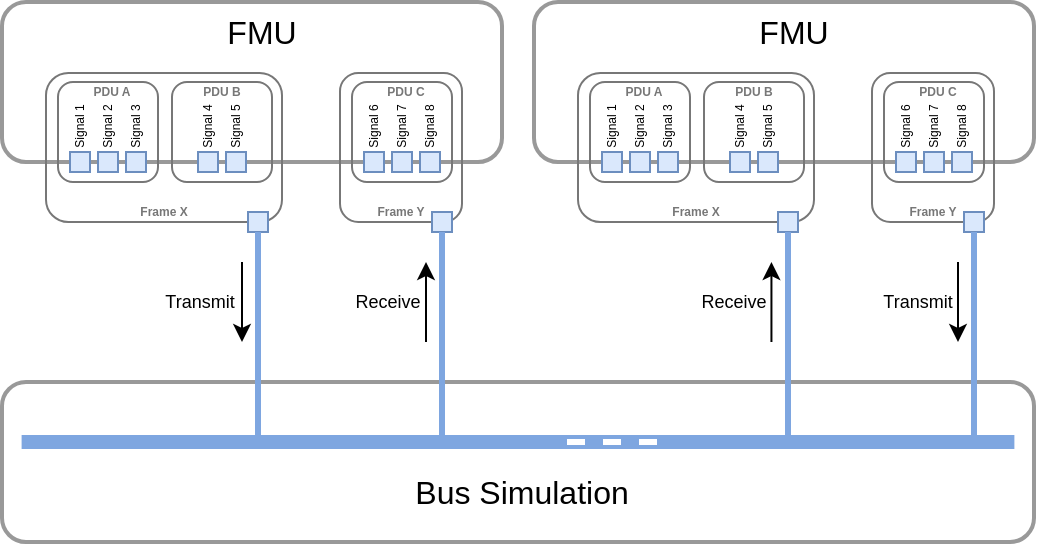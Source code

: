 <mxfile version="21.6.5" type="device">
  <diagram id="zssgmvdwZO7xPkAqMUr9" name="Page-1">
    <mxGraphModel dx="781" dy="-661" grid="1" gridSize="10" guides="1" tooltips="1" connect="1" arrows="1" fold="1" page="1" pageScale="1" pageWidth="850" pageHeight="1100" math="0" shadow="0">
      <root>
        <mxCell id="0" />
        <mxCell id="1" parent="0" />
        <mxCell id="G5vFoTbcPxcVKafW3-E5-35" value="" style="rounded=1;whiteSpace=wrap;html=1;strokeColor=#999999;strokeWidth=2;" parent="1" vertex="1">
          <mxGeometry x="210" y="1190" width="250" height="80" as="geometry" />
        </mxCell>
        <mxCell id="G5vFoTbcPxcVKafW3-E5-36" value="" style="rounded=0;whiteSpace=wrap;html=1;fillColor=#dae8fc;strokeColor=#6c8ebf;" parent="1" vertex="1">
          <mxGeometry x="244" y="1265" width="10" height="10" as="geometry" />
        </mxCell>
        <mxCell id="G5vFoTbcPxcVKafW3-E5-38" value="" style="rounded=0;whiteSpace=wrap;html=1;fillColor=#dae8fc;strokeColor=#6c8ebf;" parent="1" vertex="1">
          <mxGeometry x="258" y="1265" width="10" height="10" as="geometry" />
        </mxCell>
        <mxCell id="G5vFoTbcPxcVKafW3-E5-37" value="&lt;div style=&quot;font-size: 16px;&quot;&gt;&lt;font style=&quot;font-size: 16px;&quot;&gt;FMU&lt;/font&gt;&lt;/div&gt;" style="text;html=1;strokeColor=none;fillColor=none;align=center;verticalAlign=middle;whiteSpace=wrap;rounded=0;fontSize=20;" parent="1" vertex="1">
          <mxGeometry x="210" y="1190" width="260" height="30" as="geometry" />
        </mxCell>
        <mxCell id="G5vFoTbcPxcVKafW3-E5-39" value="" style="rounded=0;whiteSpace=wrap;html=1;fillColor=#dae8fc;strokeColor=#6c8ebf;" parent="1" vertex="1">
          <mxGeometry x="272" y="1265" width="10" height="10" as="geometry" />
        </mxCell>
        <mxCell id="G5vFoTbcPxcVKafW3-E5-40" value="" style="rounded=0;whiteSpace=wrap;html=1;fillColor=#dae8fc;strokeColor=#6c8ebf;" parent="1" vertex="1">
          <mxGeometry x="308" y="1265" width="10" height="10" as="geometry" />
        </mxCell>
        <mxCell id="G5vFoTbcPxcVKafW3-E5-41" value="" style="rounded=0;whiteSpace=wrap;html=1;fillColor=#dae8fc;strokeColor=#6c8ebf;" parent="1" vertex="1">
          <mxGeometry x="322" y="1265" width="10" height="10" as="geometry" />
        </mxCell>
        <mxCell id="G5vFoTbcPxcVKafW3-E5-42" value="Signal 1" style="text;html=1;strokeColor=none;fillColor=none;align=center;verticalAlign=middle;whiteSpace=wrap;rounded=0;fontSize=6;rotation=-90;" parent="1" vertex="1">
          <mxGeometry x="235" y="1249.5" width="28" height="5" as="geometry" />
        </mxCell>
        <mxCell id="G5vFoTbcPxcVKafW3-E5-43" value="Signal 2" style="text;html=1;strokeColor=none;fillColor=none;align=center;verticalAlign=middle;whiteSpace=wrap;rounded=0;fontSize=6;rotation=-90;" parent="1" vertex="1">
          <mxGeometry x="249" y="1249.5" width="28" height="5" as="geometry" />
        </mxCell>
        <mxCell id="G5vFoTbcPxcVKafW3-E5-44" value="Signal 3" style="text;html=1;strokeColor=none;fillColor=none;align=center;verticalAlign=middle;whiteSpace=wrap;rounded=0;fontSize=6;rotation=-90;" parent="1" vertex="1">
          <mxGeometry x="263" y="1249.5" width="28" height="5" as="geometry" />
        </mxCell>
        <mxCell id="G5vFoTbcPxcVKafW3-E5-45" value="Signal 4" style="text;html=1;strokeColor=none;fillColor=none;align=center;verticalAlign=middle;whiteSpace=wrap;rounded=0;fontSize=6;rotation=-90;" parent="1" vertex="1">
          <mxGeometry x="299" y="1249.5" width="28" height="5" as="geometry" />
        </mxCell>
        <mxCell id="G5vFoTbcPxcVKafW3-E5-46" value="Signal 5" style="text;html=1;strokeColor=none;fillColor=none;align=center;verticalAlign=middle;whiteSpace=wrap;rounded=0;fontSize=6;rotation=-90;" parent="1" vertex="1">
          <mxGeometry x="313" y="1249.5" width="28" height="5" as="geometry" />
        </mxCell>
        <mxCell id="G5vFoTbcPxcVKafW3-E5-47" value="" style="whiteSpace=wrap;html=1;aspect=fixed;fillColor=none;rounded=1;strokeColor=#777777;" parent="1" vertex="1">
          <mxGeometry x="238" y="1230" width="50" height="50" as="geometry" />
        </mxCell>
        <mxCell id="G5vFoTbcPxcVKafW3-E5-49" value="" style="whiteSpace=wrap;html=1;aspect=fixed;fillColor=none;rounded=1;glass=0;strokeColor=#777777;" parent="1" vertex="1">
          <mxGeometry x="295" y="1230" width="50" height="50" as="geometry" />
        </mxCell>
        <mxCell id="G5vFoTbcPxcVKafW3-E5-51" value="PDU A" style="text;html=1;strokeColor=none;fillColor=none;align=center;verticalAlign=middle;whiteSpace=wrap;rounded=0;fontSize=6;rotation=0;fontStyle=1;fontColor=#777777;" parent="1" vertex="1">
          <mxGeometry x="240" y="1232" width="50" height="5" as="geometry" />
        </mxCell>
        <mxCell id="G5vFoTbcPxcVKafW3-E5-52" value="PDU B" style="text;html=1;strokeColor=none;fillColor=none;align=center;verticalAlign=middle;whiteSpace=wrap;rounded=0;fontSize=6;rotation=0;fontStyle=1;fontColor=#777777;" parent="1" vertex="1">
          <mxGeometry x="300" y="1232" width="40" height="5" as="geometry" />
        </mxCell>
        <mxCell id="G5vFoTbcPxcVKafW3-E5-54" value="Frame X" style="text;html=1;strokeColor=none;fillColor=none;align=center;verticalAlign=middle;whiteSpace=wrap;rounded=0;fontSize=6;rotation=0;fontStyle=1;fontColor=#777777;" parent="1" vertex="1">
          <mxGeometry x="232" y="1292" width="118" height="5" as="geometry" />
        </mxCell>
        <mxCell id="G5vFoTbcPxcVKafW3-E5-55" value="" style="rounded=0;whiteSpace=wrap;html=1;fillColor=#dae8fc;strokeColor=#6c8ebf;" parent="1" vertex="1">
          <mxGeometry x="391" y="1265" width="10" height="10" as="geometry" />
        </mxCell>
        <mxCell id="G5vFoTbcPxcVKafW3-E5-56" value="" style="rounded=0;whiteSpace=wrap;html=1;fillColor=#dae8fc;strokeColor=#6c8ebf;" parent="1" vertex="1">
          <mxGeometry x="405" y="1265" width="10" height="10" as="geometry" />
        </mxCell>
        <mxCell id="G5vFoTbcPxcVKafW3-E5-57" value="" style="rounded=0;whiteSpace=wrap;html=1;fillColor=#dae8fc;strokeColor=#6c8ebf;" parent="1" vertex="1">
          <mxGeometry x="419" y="1265" width="10" height="10" as="geometry" />
        </mxCell>
        <mxCell id="G5vFoTbcPxcVKafW3-E5-60" value="Signal 6" style="text;html=1;strokeColor=none;fillColor=none;align=center;verticalAlign=middle;whiteSpace=wrap;rounded=0;fontSize=6;rotation=-90;" parent="1" vertex="1">
          <mxGeometry x="382" y="1249.5" width="28" height="5" as="geometry" />
        </mxCell>
        <mxCell id="G5vFoTbcPxcVKafW3-E5-61" value="Signal 7" style="text;html=1;strokeColor=none;fillColor=none;align=center;verticalAlign=middle;whiteSpace=wrap;rounded=0;fontSize=6;rotation=-90;" parent="1" vertex="1">
          <mxGeometry x="396" y="1249.5" width="28" height="5" as="geometry" />
        </mxCell>
        <mxCell id="G5vFoTbcPxcVKafW3-E5-62" value="Signal 8" style="text;html=1;strokeColor=none;fillColor=none;align=center;verticalAlign=middle;whiteSpace=wrap;rounded=0;fontSize=6;rotation=-90;" parent="1" vertex="1">
          <mxGeometry x="410" y="1249.5" width="28" height="5" as="geometry" />
        </mxCell>
        <mxCell id="G5vFoTbcPxcVKafW3-E5-67" value="PDU C" style="text;html=1;strokeColor=none;fillColor=none;align=center;verticalAlign=middle;whiteSpace=wrap;rounded=0;fontSize=6;rotation=0;fontStyle=1;fontColor=#777777;" parent="1" vertex="1">
          <mxGeometry x="387" y="1232" width="50" height="5" as="geometry" />
        </mxCell>
        <mxCell id="G5vFoTbcPxcVKafW3-E5-70" value="Frame Y" style="text;html=1;strokeColor=none;fillColor=none;align=center;verticalAlign=middle;whiteSpace=wrap;rounded=0;fontSize=6;rotation=0;fontStyle=1;fontColor=#777777;" parent="1" vertex="1">
          <mxGeometry x="379" y="1292" width="61" height="5" as="geometry" />
        </mxCell>
        <mxCell id="G5vFoTbcPxcVKafW3-E5-65" value="" style="whiteSpace=wrap;html=1;aspect=fixed;fillColor=none;rounded=1;fontColor=#777777;strokeColor=#777777;" parent="1" vertex="1">
          <mxGeometry x="385" y="1230" width="50" height="50" as="geometry" />
        </mxCell>
        <mxCell id="G5vFoTbcPxcVKafW3-E5-69" value="" style="whiteSpace=wrap;html=1;fillColor=none;rounded=1;strokeColor=#777777;" parent="1" vertex="1">
          <mxGeometry x="379" y="1225.5" width="61" height="74.5" as="geometry" />
        </mxCell>
        <mxCell id="G5vFoTbcPxcVKafW3-E5-53" value="" style="whiteSpace=wrap;html=1;fillColor=none;rounded=1;fontColor=#777777;strokeColor=#777777;" parent="1" vertex="1">
          <mxGeometry x="232" y="1225.5" width="118" height="74.5" as="geometry" />
        </mxCell>
        <mxCell id="G5vFoTbcPxcVKafW3-E5-99" value="" style="rounded=1;whiteSpace=wrap;html=1;strokeColor=#999999;strokeWidth=2;" parent="1" vertex="1">
          <mxGeometry x="476" y="1190" width="250" height="80" as="geometry" />
        </mxCell>
        <mxCell id="G5vFoTbcPxcVKafW3-E5-100" value="" style="rounded=0;whiteSpace=wrap;html=1;fillColor=#dae8fc;strokeColor=#6c8ebf;" parent="1" vertex="1">
          <mxGeometry x="510" y="1265" width="10" height="10" as="geometry" />
        </mxCell>
        <mxCell id="G5vFoTbcPxcVKafW3-E5-101" value="" style="rounded=0;whiteSpace=wrap;html=1;fillColor=#dae8fc;strokeColor=#6c8ebf;" parent="1" vertex="1">
          <mxGeometry x="524" y="1265" width="10" height="10" as="geometry" />
        </mxCell>
        <mxCell id="G5vFoTbcPxcVKafW3-E5-102" value="&lt;div style=&quot;font-size: 16px;&quot;&gt;&lt;font style=&quot;font-size: 16px;&quot;&gt;FMU&lt;/font&gt;&lt;/div&gt;" style="text;html=1;strokeColor=none;fillColor=none;align=center;verticalAlign=middle;whiteSpace=wrap;rounded=0;fontSize=20;" parent="1" vertex="1">
          <mxGeometry x="476" y="1190" width="260" height="30" as="geometry" />
        </mxCell>
        <mxCell id="G5vFoTbcPxcVKafW3-E5-103" value="" style="rounded=0;whiteSpace=wrap;html=1;fillColor=#dae8fc;strokeColor=#6c8ebf;" parent="1" vertex="1">
          <mxGeometry x="538" y="1265" width="10" height="10" as="geometry" />
        </mxCell>
        <mxCell id="G5vFoTbcPxcVKafW3-E5-104" value="" style="rounded=0;whiteSpace=wrap;html=1;fillColor=#dae8fc;strokeColor=#6c8ebf;" parent="1" vertex="1">
          <mxGeometry x="574" y="1265" width="10" height="10" as="geometry" />
        </mxCell>
        <mxCell id="G5vFoTbcPxcVKafW3-E5-105" value="" style="rounded=0;whiteSpace=wrap;html=1;fillColor=#dae8fc;strokeColor=#6c8ebf;" parent="1" vertex="1">
          <mxGeometry x="588" y="1265" width="10" height="10" as="geometry" />
        </mxCell>
        <mxCell id="G5vFoTbcPxcVKafW3-E5-106" value="Signal 1" style="text;html=1;strokeColor=none;fillColor=none;align=center;verticalAlign=middle;whiteSpace=wrap;rounded=0;fontSize=6;rotation=-90;" parent="1" vertex="1">
          <mxGeometry x="501" y="1249.5" width="28" height="5" as="geometry" />
        </mxCell>
        <mxCell id="G5vFoTbcPxcVKafW3-E5-107" value="Signal 2" style="text;html=1;strokeColor=none;fillColor=none;align=center;verticalAlign=middle;whiteSpace=wrap;rounded=0;fontSize=6;rotation=-90;" parent="1" vertex="1">
          <mxGeometry x="515" y="1249.5" width="28" height="5" as="geometry" />
        </mxCell>
        <mxCell id="G5vFoTbcPxcVKafW3-E5-108" value="Signal 3" style="text;html=1;strokeColor=none;fillColor=none;align=center;verticalAlign=middle;whiteSpace=wrap;rounded=0;fontSize=6;rotation=-90;" parent="1" vertex="1">
          <mxGeometry x="529" y="1249.5" width="28" height="5" as="geometry" />
        </mxCell>
        <mxCell id="G5vFoTbcPxcVKafW3-E5-109" value="Signal 4" style="text;html=1;strokeColor=none;fillColor=none;align=center;verticalAlign=middle;whiteSpace=wrap;rounded=0;fontSize=6;rotation=-90;" parent="1" vertex="1">
          <mxGeometry x="565" y="1249.5" width="28" height="5" as="geometry" />
        </mxCell>
        <mxCell id="G5vFoTbcPxcVKafW3-E5-110" value="Signal 5" style="text;html=1;strokeColor=none;fillColor=none;align=center;verticalAlign=middle;whiteSpace=wrap;rounded=0;fontSize=6;rotation=-90;" parent="1" vertex="1">
          <mxGeometry x="579" y="1249.5" width="28" height="5" as="geometry" />
        </mxCell>
        <mxCell id="G5vFoTbcPxcVKafW3-E5-111" value="" style="whiteSpace=wrap;html=1;aspect=fixed;fillColor=none;rounded=1;strokeColor=#777777;" parent="1" vertex="1">
          <mxGeometry x="504" y="1230" width="50" height="50" as="geometry" />
        </mxCell>
        <mxCell id="G5vFoTbcPxcVKafW3-E5-112" value="" style="whiteSpace=wrap;html=1;aspect=fixed;fillColor=none;rounded=1;glass=0;strokeColor=#777777;" parent="1" vertex="1">
          <mxGeometry x="561" y="1230" width="50" height="50" as="geometry" />
        </mxCell>
        <mxCell id="G5vFoTbcPxcVKafW3-E5-113" value="PDU A" style="text;html=1;strokeColor=none;fillColor=none;align=center;verticalAlign=middle;whiteSpace=wrap;rounded=0;fontSize=6;rotation=0;fontStyle=1;fontColor=#777777;" parent="1" vertex="1">
          <mxGeometry x="506" y="1232" width="50" height="5" as="geometry" />
        </mxCell>
        <mxCell id="G5vFoTbcPxcVKafW3-E5-114" value="PDU B" style="text;html=1;strokeColor=none;fillColor=none;align=center;verticalAlign=middle;whiteSpace=wrap;rounded=0;fontSize=6;rotation=0;fontStyle=1;fontColor=#777777;" parent="1" vertex="1">
          <mxGeometry x="566" y="1232" width="40" height="5" as="geometry" />
        </mxCell>
        <mxCell id="G5vFoTbcPxcVKafW3-E5-115" value="Frame X" style="text;html=1;strokeColor=none;fillColor=none;align=center;verticalAlign=middle;whiteSpace=wrap;rounded=0;fontSize=6;rotation=0;fontStyle=1;fontColor=#777777;" parent="1" vertex="1">
          <mxGeometry x="498" y="1292" width="118" height="5" as="geometry" />
        </mxCell>
        <mxCell id="G5vFoTbcPxcVKafW3-E5-116" value="" style="rounded=0;whiteSpace=wrap;html=1;fillColor=#dae8fc;strokeColor=#6c8ebf;" parent="1" vertex="1">
          <mxGeometry x="657" y="1265" width="10" height="10" as="geometry" />
        </mxCell>
        <mxCell id="G5vFoTbcPxcVKafW3-E5-117" value="" style="rounded=0;whiteSpace=wrap;html=1;fillColor=#dae8fc;strokeColor=#6c8ebf;" parent="1" vertex="1">
          <mxGeometry x="671" y="1265" width="10" height="10" as="geometry" />
        </mxCell>
        <mxCell id="G5vFoTbcPxcVKafW3-E5-118" value="" style="rounded=0;whiteSpace=wrap;html=1;fillColor=#dae8fc;strokeColor=#6c8ebf;" parent="1" vertex="1">
          <mxGeometry x="685" y="1265" width="10" height="10" as="geometry" />
        </mxCell>
        <mxCell id="G5vFoTbcPxcVKafW3-E5-119" value="Signal 6" style="text;html=1;strokeColor=none;fillColor=none;align=center;verticalAlign=middle;whiteSpace=wrap;rounded=0;fontSize=6;rotation=-90;" parent="1" vertex="1">
          <mxGeometry x="648" y="1249.5" width="28" height="5" as="geometry" />
        </mxCell>
        <mxCell id="G5vFoTbcPxcVKafW3-E5-120" value="Signal 7" style="text;html=1;strokeColor=none;fillColor=none;align=center;verticalAlign=middle;whiteSpace=wrap;rounded=0;fontSize=6;rotation=-90;" parent="1" vertex="1">
          <mxGeometry x="662" y="1249.5" width="28" height="5" as="geometry" />
        </mxCell>
        <mxCell id="G5vFoTbcPxcVKafW3-E5-121" value="Signal 8" style="text;html=1;strokeColor=none;fillColor=none;align=center;verticalAlign=middle;whiteSpace=wrap;rounded=0;fontSize=6;rotation=-90;" parent="1" vertex="1">
          <mxGeometry x="676" y="1249.5" width="28" height="5" as="geometry" />
        </mxCell>
        <mxCell id="G5vFoTbcPxcVKafW3-E5-122" value="PDU C" style="text;html=1;strokeColor=none;fillColor=none;align=center;verticalAlign=middle;whiteSpace=wrap;rounded=0;fontSize=6;rotation=0;fontStyle=1;fontColor=#777777;" parent="1" vertex="1">
          <mxGeometry x="653" y="1232" width="50" height="5" as="geometry" />
        </mxCell>
        <mxCell id="G5vFoTbcPxcVKafW3-E5-123" value="Frame Y" style="text;html=1;strokeColor=none;fillColor=none;align=center;verticalAlign=middle;whiteSpace=wrap;rounded=0;fontSize=6;rotation=0;fontStyle=1;fontColor=#777777;" parent="1" vertex="1">
          <mxGeometry x="645" y="1292" width="61" height="5" as="geometry" />
        </mxCell>
        <mxCell id="G5vFoTbcPxcVKafW3-E5-124" value="" style="whiteSpace=wrap;html=1;aspect=fixed;fillColor=none;rounded=1;fontColor=#777777;strokeColor=#777777;" parent="1" vertex="1">
          <mxGeometry x="651" y="1230" width="50" height="50" as="geometry" />
        </mxCell>
        <mxCell id="G5vFoTbcPxcVKafW3-E5-125" value="" style="whiteSpace=wrap;html=1;fillColor=none;rounded=1;strokeColor=#777777;" parent="1" vertex="1">
          <mxGeometry x="645" y="1225.5" width="61" height="74.5" as="geometry" />
        </mxCell>
        <mxCell id="G5vFoTbcPxcVKafW3-E5-126" value="" style="whiteSpace=wrap;html=1;fillColor=none;rounded=1;fontColor=#777777;strokeColor=#777777;" parent="1" vertex="1">
          <mxGeometry x="498" y="1225.5" width="118" height="74.5" as="geometry" />
        </mxCell>
        <mxCell id="G5vFoTbcPxcVKafW3-E5-129" value="" style="rounded=0;whiteSpace=wrap;html=1;fillColor=#dae8fc;strokeColor=#6c8ebf;" parent="1" vertex="1">
          <mxGeometry x="333" y="1295" width="10" height="10" as="geometry" />
        </mxCell>
        <mxCell id="G5vFoTbcPxcVKafW3-E5-133" value="" style="rounded=1;whiteSpace=wrap;html=1;strokeColor=#999999;strokeWidth=2;" parent="1" vertex="1">
          <mxGeometry x="210" y="1380" width="516" height="80" as="geometry" />
        </mxCell>
        <mxCell id="G5vFoTbcPxcVKafW3-E5-134" value="" style="endArrow=none;html=1;fontSize=20;fillColor=#b1ddf0;strokeColor=#7EA6E0;rounded=0;strokeWidth=7;movable=1;resizable=1;rotatable=1;deletable=1;editable=1;connectable=1;exitX=0.981;exitY=0.375;exitDx=0;exitDy=0;exitPerimeter=0;entryX=0.019;entryY=0.375;entryDx=0;entryDy=0;entryPerimeter=0;" parent="1" source="G5vFoTbcPxcVKafW3-E5-133" target="G5vFoTbcPxcVKafW3-E5-133" edge="1">
          <mxGeometry width="50" height="50" relative="1" as="geometry">
            <mxPoint x="655" y="1410" as="sourcePoint" />
            <mxPoint x="375" y="1410" as="targetPoint" />
            <Array as="points">
              <mxPoint x="605" y="1410" />
              <mxPoint x="425" y="1410" />
            </Array>
          </mxGeometry>
        </mxCell>
        <mxCell id="G5vFoTbcPxcVKafW3-E5-135" value="" style="endArrow=none;html=1;rounded=0;entryX=0.5;entryY=1;entryDx=0;entryDy=0;strokeWidth=3;strokeColor=#7EA6E0;" parent="1" target="G5vFoTbcPxcVKafW3-E5-129" edge="1">
          <mxGeometry width="50" height="50" relative="1" as="geometry">
            <mxPoint x="338" y="1410" as="sourcePoint" />
            <mxPoint x="317.5" y="1310" as="targetPoint" />
          </mxGeometry>
        </mxCell>
        <mxCell id="G5vFoTbcPxcVKafW3-E5-137" value="&lt;font style=&quot;font-size: 16px;&quot;&gt;Bus Simulation&lt;/font&gt;" style="text;html=1;strokeColor=none;fillColor=none;align=center;verticalAlign=middle;whiteSpace=wrap;rounded=0;movable=1;resizable=1;rotatable=1;deletable=1;editable=1;connectable=1;" parent="1" vertex="1">
          <mxGeometry x="220" y="1420" width="500" height="30" as="geometry" />
        </mxCell>
        <mxCell id="G5vFoTbcPxcVKafW3-E5-138" value="" style="endArrow=none;html=1;rounded=0;strokeColor=#FFFFFF;strokeWidth=3;fontSize=16;dashed=1;" parent="1" edge="1">
          <mxGeometry width="50" height="50" relative="1" as="geometry">
            <mxPoint x="492.5" y="1410" as="sourcePoint" />
            <mxPoint x="537.5" y="1410" as="targetPoint" />
          </mxGeometry>
        </mxCell>
        <mxCell id="G5vFoTbcPxcVKafW3-E5-139" value="" style="endArrow=classic;html=1;rounded=0;" parent="1" edge="1">
          <mxGeometry width="50" height="50" relative="1" as="geometry">
            <mxPoint x="330" y="1320" as="sourcePoint" />
            <mxPoint x="330" y="1360" as="targetPoint" />
          </mxGeometry>
        </mxCell>
        <mxCell id="G5vFoTbcPxcVKafW3-E5-141" value="" style="endArrow=classic;html=1;rounded=0;" parent="1" edge="1">
          <mxGeometry width="50" height="50" relative="1" as="geometry">
            <mxPoint x="594.72" y="1360" as="sourcePoint" />
            <mxPoint x="594.72" y="1320" as="targetPoint" />
          </mxGeometry>
        </mxCell>
        <mxCell id="G5vFoTbcPxcVKafW3-E5-145" value="" style="rounded=0;whiteSpace=wrap;html=1;fillColor=#dae8fc;strokeColor=#6c8ebf;" parent="1" vertex="1">
          <mxGeometry x="425" y="1295" width="10" height="10" as="geometry" />
        </mxCell>
        <mxCell id="G5vFoTbcPxcVKafW3-E5-146" value="" style="endArrow=none;html=1;rounded=0;entryX=0.5;entryY=1;entryDx=0;entryDy=0;strokeWidth=3;strokeColor=#7EA6E0;" parent="1" target="G5vFoTbcPxcVKafW3-E5-145" edge="1">
          <mxGeometry width="50" height="50" relative="1" as="geometry">
            <mxPoint x="430" y="1410" as="sourcePoint" />
            <mxPoint x="409.5" y="1310" as="targetPoint" />
          </mxGeometry>
        </mxCell>
        <mxCell id="G5vFoTbcPxcVKafW3-E5-147" value="" style="endArrow=classic;html=1;rounded=0;" parent="1" edge="1">
          <mxGeometry width="50" height="50" relative="1" as="geometry">
            <mxPoint x="688" y="1320" as="sourcePoint" />
            <mxPoint x="688" y="1360" as="targetPoint" />
          </mxGeometry>
        </mxCell>
        <mxCell id="G5vFoTbcPxcVKafW3-E5-148" value="" style="endArrow=classic;html=1;rounded=0;" parent="1" edge="1">
          <mxGeometry width="50" height="50" relative="1" as="geometry">
            <mxPoint x="422" y="1360" as="sourcePoint" />
            <mxPoint x="422" y="1320" as="targetPoint" />
          </mxGeometry>
        </mxCell>
        <mxCell id="G5vFoTbcPxcVKafW3-E5-149" value="" style="rounded=0;whiteSpace=wrap;html=1;fillColor=#dae8fc;strokeColor=#6c8ebf;" parent="1" vertex="1">
          <mxGeometry x="598" y="1295" width="10" height="10" as="geometry" />
        </mxCell>
        <mxCell id="G5vFoTbcPxcVKafW3-E5-150" value="" style="endArrow=none;html=1;rounded=0;entryX=0.5;entryY=1;entryDx=0;entryDy=0;strokeWidth=3;strokeColor=#7EA6E0;" parent="1" target="G5vFoTbcPxcVKafW3-E5-149" edge="1">
          <mxGeometry width="50" height="50" relative="1" as="geometry">
            <mxPoint x="603" y="1410" as="sourcePoint" />
            <mxPoint x="582.5" y="1310" as="targetPoint" />
          </mxGeometry>
        </mxCell>
        <mxCell id="G5vFoTbcPxcVKafW3-E5-151" value="" style="rounded=0;whiteSpace=wrap;html=1;fillColor=#dae8fc;strokeColor=#6c8ebf;" parent="1" vertex="1">
          <mxGeometry x="691" y="1295" width="10" height="10" as="geometry" />
        </mxCell>
        <mxCell id="G5vFoTbcPxcVKafW3-E5-152" value="" style="endArrow=none;html=1;rounded=0;entryX=0.5;entryY=1;entryDx=0;entryDy=0;strokeWidth=3;strokeColor=#7EA6E0;" parent="1" target="G5vFoTbcPxcVKafW3-E5-151" edge="1">
          <mxGeometry width="50" height="50" relative="1" as="geometry">
            <mxPoint x="696" y="1410" as="sourcePoint" />
            <mxPoint x="675.5" y="1310" as="targetPoint" />
          </mxGeometry>
        </mxCell>
        <mxCell id="s6caeHgHR2JDdqSevMuh-1" value="Transmit" style="text;html=1;strokeColor=none;fillColor=none;align=center;verticalAlign=middle;whiteSpace=wrap;rounded=0;fontSize=9;" vertex="1" parent="1">
          <mxGeometry x="279" y="1335" width="60" height="10" as="geometry" />
        </mxCell>
        <mxCell id="s6caeHgHR2JDdqSevMuh-3" value="Transmit" style="text;html=1;strokeColor=none;fillColor=none;align=center;verticalAlign=middle;whiteSpace=wrap;rounded=0;fontSize=9;" vertex="1" parent="1">
          <mxGeometry x="638" y="1335" width="60" height="10" as="geometry" />
        </mxCell>
        <mxCell id="s6caeHgHR2JDdqSevMuh-4" value="Receive" style="text;html=1;strokeColor=none;fillColor=none;align=center;verticalAlign=middle;whiteSpace=wrap;rounded=0;fontSize=9;" vertex="1" parent="1">
          <mxGeometry x="373" y="1335" width="60" height="10" as="geometry" />
        </mxCell>
        <mxCell id="s6caeHgHR2JDdqSevMuh-5" value="Receive" style="text;html=1;strokeColor=none;fillColor=none;align=center;verticalAlign=middle;whiteSpace=wrap;rounded=0;fontSize=9;" vertex="1" parent="1">
          <mxGeometry x="546" y="1335" width="60" height="10" as="geometry" />
        </mxCell>
      </root>
    </mxGraphModel>
  </diagram>
</mxfile>
